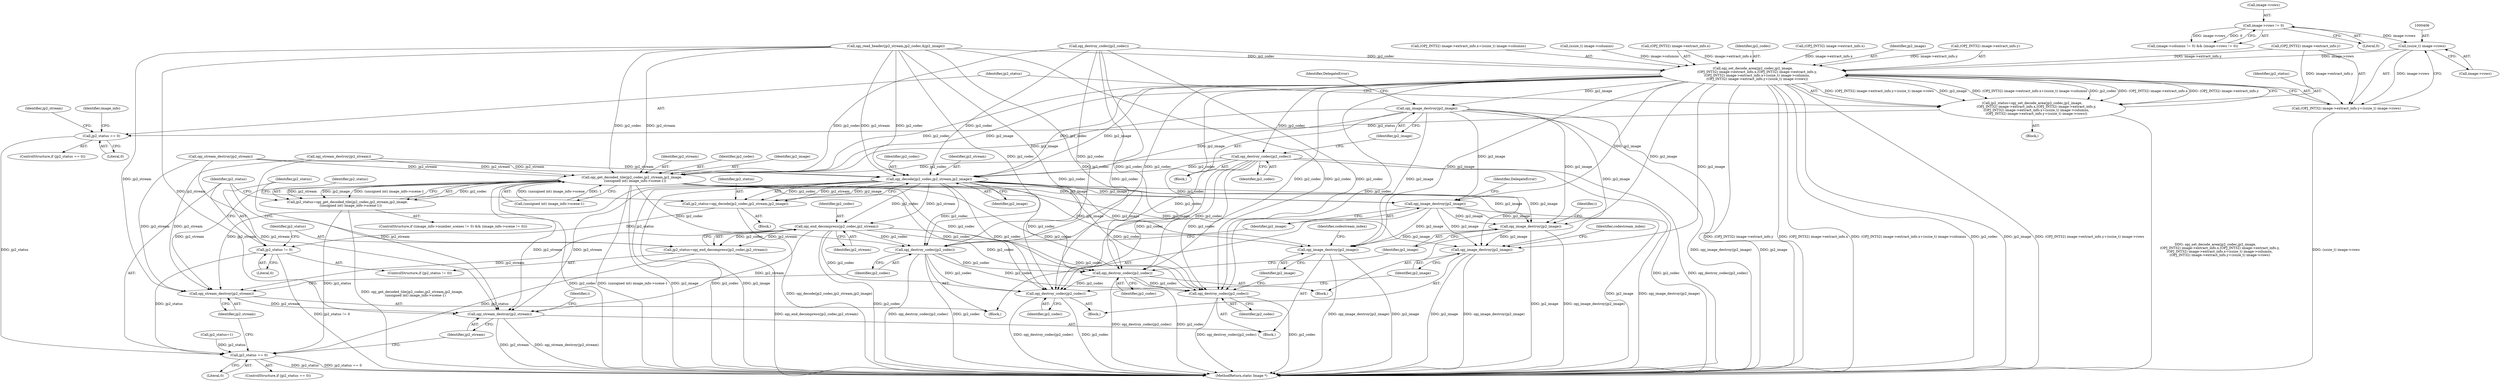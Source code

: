 digraph "0_ImageMagick_b0c5222ce31e8f941fa02ff9c7a040fb2db30dbc@pointer" {
"1000405" [label="(Call,(ssize_t) image->rows)"];
"1000359" [label="(Call,image->rows != 0)"];
"1000367" [label="(Call,opj_set_decode_area(jp2_codec,jp2_image,\n        (OPJ_INT32) image->extract_info.x,(OPJ_INT32) image->extract_info.y,\n        (OPJ_INT32) image->extract_info.x+(ssize_t) image->columns,\n        (OPJ_INT32) image->extract_info.y+(ssize_t) image->rows))"];
"1000365" [label="(Call,jp2_status=opj_set_decode_area(jp2_codec,jp2_image,\n        (OPJ_INT32) image->extract_info.x,(OPJ_INT32) image->extract_info.y,\n        (OPJ_INT32) image->extract_info.x+(ssize_t) image->columns,\n        (OPJ_INT32) image->extract_info.y+(ssize_t) image->rows))"];
"1000411" [label="(Call,jp2_status == 0)"];
"1000473" [label="(Call,jp2_status == 0)"];
"1000417" [label="(Call,opj_destroy_codec(jp2_codec))"];
"1000438" [label="(Call,opj_get_decoded_tile(jp2_codec,jp2_stream,jp2_image,\n      (unsigned int) image_info->scene-1))"];
"1000436" [label="(Call,jp2_status=opj_get_decoded_tile(jp2_codec,jp2_stream,jp2_image,\n      (unsigned int) image_info->scene-1))"];
"1000477" [label="(Call,opj_stream_destroy(jp2_stream))"];
"1000486" [label="(Call,opj_stream_destroy(jp2_stream))"];
"1000479" [label="(Call,opj_destroy_codec(jp2_codec))"];
"1000603" [label="(Call,opj_destroy_codec(jp2_codec))"];
"1000751" [label="(Call,opj_destroy_codec(jp2_codec))"];
"1001008" [label="(Call,opj_destroy_codec(jp2_codec))"];
"1000481" [label="(Call,opj_image_destroy(jp2_image))"];
"1000605" [label="(Call,opj_image_destroy(jp2_image))"];
"1000753" [label="(Call,opj_image_destroy(jp2_image))"];
"1001010" [label="(Call,opj_image_destroy(jp2_image))"];
"1000459" [label="(Call,opj_decode(jp2_codec,jp2_stream,jp2_image))"];
"1000457" [label="(Call,jp2_status=opj_decode(jp2_codec,jp2_stream,jp2_image))"];
"1000464" [label="(Call,jp2_status != 0)"];
"1000469" [label="(Call,opj_end_decompress(jp2_codec,jp2_stream))"];
"1000467" [label="(Call,jp2_status=opj_end_decompress(jp2_codec,jp2_stream))"];
"1000419" [label="(Call,opj_image_destroy(jp2_image))"];
"1000397" [label="(Call,(OPJ_INT32) image->extract_info.y+(ssize_t) image->rows)"];
"1000481" [label="(Call,opj_image_destroy(jp2_image))"];
"1000369" [label="(Identifier,jp2_image)"];
"1000353" [label="(Call,(image->columns != 0) && (image->rows != 0))"];
"1000754" [label="(Identifier,jp2_image)"];
"1001011" [label="(Identifier,jp2_image)"];
"1000420" [label="(Identifier,jp2_image)"];
"1000757" [label="(Identifier,codestream_index)"];
"1000458" [label="(Identifier,jp2_status)"];
"1000397" [label="(Call,(OPJ_INT32) image->extract_info.y+(ssize_t) image->rows)"];
"1000603" [label="(Call,opj_destroy_codec(jp2_codec))"];
"1000466" [label="(Literal,0)"];
"1000417" [label="(Call,opj_destroy_codec(jp2_codec))"];
"1000480" [label="(Identifier,jp2_codec)"];
"1000606" [label="(Identifier,jp2_image)"];
"1000478" [label="(Identifier,jp2_stream)"];
"1000457" [label="(Call,jp2_status=opj_decode(jp2_codec,jp2_stream,jp2_image))"];
"1000398" [label="(Call,(OPJ_INT32) image->extract_info.y)"];
"1000335" [label="(Call,opj_read_header(jp2_stream,jp2_codec,&jp2_image))"];
"1000349" [label="(Call,jp2_status=1)"];
"1001008" [label="(Call,opj_destroy_codec(jp2_codec))"];
"1000342" [label="(Call,opj_stream_destroy(jp2_stream))"];
"1000473" [label="(Call,jp2_status == 0)"];
"1000456" [label="(Block,)"];
"1000750" [label="(Block,)"];
"1000460" [label="(Identifier,jp2_codec)"];
"1000377" [label="(Call,(OPJ_INT32) image->extract_info.y)"];
"1000487" [label="(Identifier,jp2_stream)"];
"1001010" [label="(Call,opj_image_destroy(jp2_image))"];
"1000462" [label="(Identifier,jp2_image)"];
"1000419" [label="(Call,opj_image_destroy(jp2_image))"];
"1000441" [label="(Identifier,jp2_image)"];
"1000365" [label="(Call,jp2_status=opj_set_decode_area(jp2_codec,jp2_image,\n        (OPJ_INT32) image->extract_info.x,(OPJ_INT32) image->extract_info.y,\n        (OPJ_INT32) image->extract_info.x+(ssize_t) image->columns,\n        (OPJ_INT32) image->extract_info.y+(ssize_t) image->rows))"];
"1000753" [label="(Call,opj_image_destroy(jp2_image))"];
"1000384" [label="(Call,(OPJ_INT32) image->extract_info.x+(ssize_t) image->columns)"];
"1000410" [label="(ControlStructure,if (jp2_status == 0))"];
"1000605" [label="(Call,opj_image_destroy(jp2_image))"];
"1000416" [label="(Identifier,jp2_stream)"];
"1000470" [label="(Identifier,jp2_codec)"];
"1001014" [label="(Identifier,codestream_index)"];
"1000471" [label="(Identifier,jp2_stream)"];
"1000412" [label="(Identifier,jp2_status)"];
"1000422" [label="(Identifier,DelegateError)"];
"1000344" [label="(Call,opj_destroy_codec(jp2_codec))"];
"1000415" [label="(Call,opj_stream_destroy(jp2_stream))"];
"1000442" [label="(Call,(unsigned int) image_info->scene-1)"];
"1000370" [label="(Call,(OPJ_INT32) image->extract_info.x)"];
"1000366" [label="(Identifier,jp2_status)"];
"1000438" [label="(Call,opj_get_decoded_tile(jp2_codec,jp2_stream,jp2_image,\n      (unsigned int) image_info->scene-1))"];
"1000602" [label="(Block,)"];
"1000476" [label="(Block,)"];
"1000411" [label="(Call,jp2_status == 0)"];
"1000486" [label="(Call,opj_stream_destroy(jp2_stream))"];
"1000392" [label="(Call,(ssize_t) image->columns)"];
"1000368" [label="(Identifier,jp2_codec)"];
"1000752" [label="(Identifier,jp2_codec)"];
"1000359" [label="(Call,image->rows != 0)"];
"1000440" [label="(Identifier,jp2_stream)"];
"1000360" [label="(Call,image->rows)"];
"1001009" [label="(Identifier,jp2_codec)"];
"1000604" [label="(Identifier,jp2_codec)"];
"1000364" [label="(Block,)"];
"1000385" [label="(Call,(OPJ_INT32) image->extract_info.x)"];
"1000467" [label="(Call,jp2_status=opj_end_decompress(jp2_codec,jp2_stream))"];
"1000463" [label="(ControlStructure,if (jp2_status != 0))"];
"1000428" [label="(Identifier,image_info)"];
"1000459" [label="(Call,opj_decode(jp2_codec,jp2_stream,jp2_image))"];
"1000751" [label="(Call,opj_destroy_codec(jp2_codec))"];
"1000424" [label="(ControlStructure,if ((image_info->number_scenes != 0) && (image_info->scene != 0)))"];
"1000468" [label="(Identifier,jp2_status)"];
"1000367" [label="(Call,opj_set_decode_area(jp2_codec,jp2_image,\n        (OPJ_INT32) image->extract_info.x,(OPJ_INT32) image->extract_info.y,\n        (OPJ_INT32) image->extract_info.x+(ssize_t) image->columns,\n        (OPJ_INT32) image->extract_info.y+(ssize_t) image->rows))"];
"1000418" [label="(Identifier,jp2_codec)"];
"1000484" [label="(Identifier,DelegateError)"];
"1000437" [label="(Identifier,jp2_status)"];
"1000363" [label="(Literal,0)"];
"1000475" [label="(Literal,0)"];
"1000472" [label="(ControlStructure,if (jp2_status == 0))"];
"1000413" [label="(Literal,0)"];
"1000108" [label="(Block,)"];
"1000474" [label="(Identifier,jp2_status)"];
"1000500" [label="(Identifier,i)"];
"1001022" [label="(MethodReturn,static Image *)"];
"1000414" [label="(Block,)"];
"1000465" [label="(Identifier,jp2_status)"];
"1000490" [label="(Identifier,i)"];
"1000407" [label="(Call,image->rows)"];
"1000439" [label="(Identifier,jp2_codec)"];
"1000482" [label="(Identifier,jp2_image)"];
"1000461" [label="(Identifier,jp2_stream)"];
"1000405" [label="(Call,(ssize_t) image->rows)"];
"1000469" [label="(Call,opj_end_decompress(jp2_codec,jp2_stream))"];
"1000479" [label="(Call,opj_destroy_codec(jp2_codec))"];
"1000477" [label="(Call,opj_stream_destroy(jp2_stream))"];
"1000464" [label="(Call,jp2_status != 0)"];
"1000436" [label="(Call,jp2_status=opj_get_decoded_tile(jp2_codec,jp2_stream,jp2_image,\n      (unsigned int) image_info->scene-1))"];
"1000405" -> "1000397"  [label="AST: "];
"1000405" -> "1000407"  [label="CFG: "];
"1000406" -> "1000405"  [label="AST: "];
"1000407" -> "1000405"  [label="AST: "];
"1000397" -> "1000405"  [label="CFG: "];
"1000405" -> "1000367"  [label="DDG: image->rows"];
"1000405" -> "1000397"  [label="DDG: image->rows"];
"1000359" -> "1000405"  [label="DDG: image->rows"];
"1000359" -> "1000353"  [label="AST: "];
"1000359" -> "1000363"  [label="CFG: "];
"1000360" -> "1000359"  [label="AST: "];
"1000363" -> "1000359"  [label="AST: "];
"1000353" -> "1000359"  [label="CFG: "];
"1000359" -> "1000353"  [label="DDG: image->rows"];
"1000359" -> "1000353"  [label="DDG: 0"];
"1000367" -> "1000365"  [label="AST: "];
"1000367" -> "1000397"  [label="CFG: "];
"1000368" -> "1000367"  [label="AST: "];
"1000369" -> "1000367"  [label="AST: "];
"1000370" -> "1000367"  [label="AST: "];
"1000377" -> "1000367"  [label="AST: "];
"1000384" -> "1000367"  [label="AST: "];
"1000397" -> "1000367"  [label="AST: "];
"1000365" -> "1000367"  [label="CFG: "];
"1000367" -> "1001022"  [label="DDG: jp2_image"];
"1000367" -> "1001022"  [label="DDG: (OPJ_INT32) image->extract_info.y+(ssize_t) image->rows"];
"1000367" -> "1001022"  [label="DDG: (OPJ_INT32) image->extract_info.y"];
"1000367" -> "1001022"  [label="DDG: (OPJ_INT32) image->extract_info.x"];
"1000367" -> "1001022"  [label="DDG: (OPJ_INT32) image->extract_info.x+(ssize_t) image->columns"];
"1000367" -> "1001022"  [label="DDG: jp2_codec"];
"1000367" -> "1000365"  [label="DDG: (OPJ_INT32) image->extract_info.y+(ssize_t) image->rows"];
"1000367" -> "1000365"  [label="DDG: jp2_image"];
"1000367" -> "1000365"  [label="DDG: (OPJ_INT32) image->extract_info.x+(ssize_t) image->columns"];
"1000367" -> "1000365"  [label="DDG: jp2_codec"];
"1000367" -> "1000365"  [label="DDG: (OPJ_INT32) image->extract_info.x"];
"1000367" -> "1000365"  [label="DDG: (OPJ_INT32) image->extract_info.y"];
"1000344" -> "1000367"  [label="DDG: jp2_codec"];
"1000335" -> "1000367"  [label="DDG: jp2_codec"];
"1000370" -> "1000367"  [label="DDG: image->extract_info.x"];
"1000385" -> "1000367"  [label="DDG: image->extract_info.x"];
"1000377" -> "1000367"  [label="DDG: image->extract_info.y"];
"1000398" -> "1000367"  [label="DDG: image->extract_info.y"];
"1000392" -> "1000367"  [label="DDG: image->columns"];
"1000367" -> "1000417"  [label="DDG: jp2_codec"];
"1000367" -> "1000419"  [label="DDG: jp2_image"];
"1000367" -> "1000438"  [label="DDG: jp2_codec"];
"1000367" -> "1000438"  [label="DDG: jp2_image"];
"1000367" -> "1000459"  [label="DDG: jp2_codec"];
"1000367" -> "1000459"  [label="DDG: jp2_image"];
"1000367" -> "1000479"  [label="DDG: jp2_codec"];
"1000367" -> "1000481"  [label="DDG: jp2_image"];
"1000367" -> "1000603"  [label="DDG: jp2_codec"];
"1000367" -> "1000605"  [label="DDG: jp2_image"];
"1000367" -> "1000751"  [label="DDG: jp2_codec"];
"1000367" -> "1000753"  [label="DDG: jp2_image"];
"1000367" -> "1001008"  [label="DDG: jp2_codec"];
"1000367" -> "1001010"  [label="DDG: jp2_image"];
"1000365" -> "1000364"  [label="AST: "];
"1000366" -> "1000365"  [label="AST: "];
"1000412" -> "1000365"  [label="CFG: "];
"1000365" -> "1001022"  [label="DDG: opj_set_decode_area(jp2_codec,jp2_image,\n        (OPJ_INT32) image->extract_info.x,(OPJ_INT32) image->extract_info.y,\n        (OPJ_INT32) image->extract_info.x+(ssize_t) image->columns,\n        (OPJ_INT32) image->extract_info.y+(ssize_t) image->rows)"];
"1000365" -> "1000411"  [label="DDG: jp2_status"];
"1000411" -> "1000410"  [label="AST: "];
"1000411" -> "1000413"  [label="CFG: "];
"1000412" -> "1000411"  [label="AST: "];
"1000413" -> "1000411"  [label="AST: "];
"1000416" -> "1000411"  [label="CFG: "];
"1000428" -> "1000411"  [label="CFG: "];
"1000411" -> "1000473"  [label="DDG: jp2_status"];
"1000473" -> "1000472"  [label="AST: "];
"1000473" -> "1000475"  [label="CFG: "];
"1000474" -> "1000473"  [label="AST: "];
"1000475" -> "1000473"  [label="AST: "];
"1000478" -> "1000473"  [label="CFG: "];
"1000487" -> "1000473"  [label="CFG: "];
"1000473" -> "1001022"  [label="DDG: jp2_status"];
"1000473" -> "1001022"  [label="DDG: jp2_status == 0"];
"1000436" -> "1000473"  [label="DDG: jp2_status"];
"1000464" -> "1000473"  [label="DDG: jp2_status"];
"1000349" -> "1000473"  [label="DDG: jp2_status"];
"1000467" -> "1000473"  [label="DDG: jp2_status"];
"1000417" -> "1000414"  [label="AST: "];
"1000417" -> "1000418"  [label="CFG: "];
"1000418" -> "1000417"  [label="AST: "];
"1000420" -> "1000417"  [label="CFG: "];
"1000417" -> "1001022"  [label="DDG: jp2_codec"];
"1000417" -> "1001022"  [label="DDG: opj_destroy_codec(jp2_codec)"];
"1000417" -> "1000438"  [label="DDG: jp2_codec"];
"1000417" -> "1000459"  [label="DDG: jp2_codec"];
"1000417" -> "1000479"  [label="DDG: jp2_codec"];
"1000417" -> "1000603"  [label="DDG: jp2_codec"];
"1000417" -> "1000751"  [label="DDG: jp2_codec"];
"1000417" -> "1001008"  [label="DDG: jp2_codec"];
"1000438" -> "1000436"  [label="AST: "];
"1000438" -> "1000442"  [label="CFG: "];
"1000439" -> "1000438"  [label="AST: "];
"1000440" -> "1000438"  [label="AST: "];
"1000441" -> "1000438"  [label="AST: "];
"1000442" -> "1000438"  [label="AST: "];
"1000436" -> "1000438"  [label="CFG: "];
"1000438" -> "1001022"  [label="DDG: (unsigned int) image_info->scene-1"];
"1000438" -> "1001022"  [label="DDG: jp2_image"];
"1000438" -> "1001022"  [label="DDG: jp2_codec"];
"1000438" -> "1000436"  [label="DDG: jp2_codec"];
"1000438" -> "1000436"  [label="DDG: jp2_stream"];
"1000438" -> "1000436"  [label="DDG: jp2_image"];
"1000438" -> "1000436"  [label="DDG: (unsigned int) image_info->scene-1"];
"1000344" -> "1000438"  [label="DDG: jp2_codec"];
"1000335" -> "1000438"  [label="DDG: jp2_codec"];
"1000335" -> "1000438"  [label="DDG: jp2_stream"];
"1000342" -> "1000438"  [label="DDG: jp2_stream"];
"1000415" -> "1000438"  [label="DDG: jp2_stream"];
"1000419" -> "1000438"  [label="DDG: jp2_image"];
"1000442" -> "1000438"  [label="DDG: (unsigned int) image_info->scene"];
"1000442" -> "1000438"  [label="DDG: 1"];
"1000438" -> "1000477"  [label="DDG: jp2_stream"];
"1000438" -> "1000479"  [label="DDG: jp2_codec"];
"1000438" -> "1000481"  [label="DDG: jp2_image"];
"1000438" -> "1000486"  [label="DDG: jp2_stream"];
"1000438" -> "1000603"  [label="DDG: jp2_codec"];
"1000438" -> "1000605"  [label="DDG: jp2_image"];
"1000438" -> "1000751"  [label="DDG: jp2_codec"];
"1000438" -> "1000753"  [label="DDG: jp2_image"];
"1000438" -> "1001008"  [label="DDG: jp2_codec"];
"1000438" -> "1001010"  [label="DDG: jp2_image"];
"1000436" -> "1000424"  [label="AST: "];
"1000437" -> "1000436"  [label="AST: "];
"1000474" -> "1000436"  [label="CFG: "];
"1000436" -> "1001022"  [label="DDG: opj_get_decoded_tile(jp2_codec,jp2_stream,jp2_image,\n      (unsigned int) image_info->scene-1)"];
"1000477" -> "1000476"  [label="AST: "];
"1000477" -> "1000478"  [label="CFG: "];
"1000478" -> "1000477"  [label="AST: "];
"1000480" -> "1000477"  [label="CFG: "];
"1000459" -> "1000477"  [label="DDG: jp2_stream"];
"1000335" -> "1000477"  [label="DDG: jp2_stream"];
"1000342" -> "1000477"  [label="DDG: jp2_stream"];
"1000415" -> "1000477"  [label="DDG: jp2_stream"];
"1000469" -> "1000477"  [label="DDG: jp2_stream"];
"1000477" -> "1000486"  [label="DDG: jp2_stream"];
"1000486" -> "1000108"  [label="AST: "];
"1000486" -> "1000487"  [label="CFG: "];
"1000487" -> "1000486"  [label="AST: "];
"1000490" -> "1000486"  [label="CFG: "];
"1000486" -> "1001022"  [label="DDG: opj_stream_destroy(jp2_stream)"];
"1000486" -> "1001022"  [label="DDG: jp2_stream"];
"1000459" -> "1000486"  [label="DDG: jp2_stream"];
"1000335" -> "1000486"  [label="DDG: jp2_stream"];
"1000342" -> "1000486"  [label="DDG: jp2_stream"];
"1000415" -> "1000486"  [label="DDG: jp2_stream"];
"1000469" -> "1000486"  [label="DDG: jp2_stream"];
"1000479" -> "1000476"  [label="AST: "];
"1000479" -> "1000480"  [label="CFG: "];
"1000480" -> "1000479"  [label="AST: "];
"1000482" -> "1000479"  [label="CFG: "];
"1000479" -> "1001022"  [label="DDG: opj_destroy_codec(jp2_codec)"];
"1000479" -> "1001022"  [label="DDG: jp2_codec"];
"1000459" -> "1000479"  [label="DDG: jp2_codec"];
"1000335" -> "1000479"  [label="DDG: jp2_codec"];
"1000344" -> "1000479"  [label="DDG: jp2_codec"];
"1000469" -> "1000479"  [label="DDG: jp2_codec"];
"1000479" -> "1000603"  [label="DDG: jp2_codec"];
"1000479" -> "1000751"  [label="DDG: jp2_codec"];
"1000479" -> "1001008"  [label="DDG: jp2_codec"];
"1000603" -> "1000602"  [label="AST: "];
"1000603" -> "1000604"  [label="CFG: "];
"1000604" -> "1000603"  [label="AST: "];
"1000606" -> "1000603"  [label="CFG: "];
"1000603" -> "1001022"  [label="DDG: jp2_codec"];
"1000603" -> "1001022"  [label="DDG: opj_destroy_codec(jp2_codec)"];
"1000459" -> "1000603"  [label="DDG: jp2_codec"];
"1000335" -> "1000603"  [label="DDG: jp2_codec"];
"1000344" -> "1000603"  [label="DDG: jp2_codec"];
"1000469" -> "1000603"  [label="DDG: jp2_codec"];
"1000603" -> "1000751"  [label="DDG: jp2_codec"];
"1000603" -> "1001008"  [label="DDG: jp2_codec"];
"1000751" -> "1000750"  [label="AST: "];
"1000751" -> "1000752"  [label="CFG: "];
"1000752" -> "1000751"  [label="AST: "];
"1000754" -> "1000751"  [label="CFG: "];
"1000751" -> "1001022"  [label="DDG: opj_destroy_codec(jp2_codec)"];
"1000751" -> "1001022"  [label="DDG: jp2_codec"];
"1000459" -> "1000751"  [label="DDG: jp2_codec"];
"1000335" -> "1000751"  [label="DDG: jp2_codec"];
"1000344" -> "1000751"  [label="DDG: jp2_codec"];
"1000469" -> "1000751"  [label="DDG: jp2_codec"];
"1001008" -> "1000108"  [label="AST: "];
"1001008" -> "1001009"  [label="CFG: "];
"1001009" -> "1001008"  [label="AST: "];
"1001011" -> "1001008"  [label="CFG: "];
"1001008" -> "1001022"  [label="DDG: opj_destroy_codec(jp2_codec)"];
"1001008" -> "1001022"  [label="DDG: jp2_codec"];
"1000459" -> "1001008"  [label="DDG: jp2_codec"];
"1000335" -> "1001008"  [label="DDG: jp2_codec"];
"1000344" -> "1001008"  [label="DDG: jp2_codec"];
"1000469" -> "1001008"  [label="DDG: jp2_codec"];
"1000481" -> "1000476"  [label="AST: "];
"1000481" -> "1000482"  [label="CFG: "];
"1000482" -> "1000481"  [label="AST: "];
"1000484" -> "1000481"  [label="CFG: "];
"1000481" -> "1001022"  [label="DDG: opj_image_destroy(jp2_image)"];
"1000481" -> "1001022"  [label="DDG: jp2_image"];
"1000419" -> "1000481"  [label="DDG: jp2_image"];
"1000459" -> "1000481"  [label="DDG: jp2_image"];
"1000481" -> "1000605"  [label="DDG: jp2_image"];
"1000481" -> "1000753"  [label="DDG: jp2_image"];
"1000481" -> "1001010"  [label="DDG: jp2_image"];
"1000605" -> "1000602"  [label="AST: "];
"1000605" -> "1000606"  [label="CFG: "];
"1000606" -> "1000605"  [label="AST: "];
"1000500" -> "1000605"  [label="CFG: "];
"1000605" -> "1001022"  [label="DDG: opj_image_destroy(jp2_image)"];
"1000605" -> "1001022"  [label="DDG: jp2_image"];
"1000419" -> "1000605"  [label="DDG: jp2_image"];
"1000459" -> "1000605"  [label="DDG: jp2_image"];
"1000605" -> "1000753"  [label="DDG: jp2_image"];
"1000605" -> "1001010"  [label="DDG: jp2_image"];
"1000753" -> "1000750"  [label="AST: "];
"1000753" -> "1000754"  [label="CFG: "];
"1000754" -> "1000753"  [label="AST: "];
"1000757" -> "1000753"  [label="CFG: "];
"1000753" -> "1001022"  [label="DDG: jp2_image"];
"1000753" -> "1001022"  [label="DDG: opj_image_destroy(jp2_image)"];
"1000419" -> "1000753"  [label="DDG: jp2_image"];
"1000459" -> "1000753"  [label="DDG: jp2_image"];
"1001010" -> "1000108"  [label="AST: "];
"1001010" -> "1001011"  [label="CFG: "];
"1001011" -> "1001010"  [label="AST: "];
"1001014" -> "1001010"  [label="CFG: "];
"1001010" -> "1001022"  [label="DDG: jp2_image"];
"1001010" -> "1001022"  [label="DDG: opj_image_destroy(jp2_image)"];
"1000419" -> "1001010"  [label="DDG: jp2_image"];
"1000459" -> "1001010"  [label="DDG: jp2_image"];
"1000459" -> "1000457"  [label="AST: "];
"1000459" -> "1000462"  [label="CFG: "];
"1000460" -> "1000459"  [label="AST: "];
"1000461" -> "1000459"  [label="AST: "];
"1000462" -> "1000459"  [label="AST: "];
"1000457" -> "1000459"  [label="CFG: "];
"1000459" -> "1001022"  [label="DDG: jp2_codec"];
"1000459" -> "1001022"  [label="DDG: jp2_image"];
"1000459" -> "1000457"  [label="DDG: jp2_codec"];
"1000459" -> "1000457"  [label="DDG: jp2_stream"];
"1000459" -> "1000457"  [label="DDG: jp2_image"];
"1000344" -> "1000459"  [label="DDG: jp2_codec"];
"1000335" -> "1000459"  [label="DDG: jp2_codec"];
"1000335" -> "1000459"  [label="DDG: jp2_stream"];
"1000342" -> "1000459"  [label="DDG: jp2_stream"];
"1000415" -> "1000459"  [label="DDG: jp2_stream"];
"1000419" -> "1000459"  [label="DDG: jp2_image"];
"1000459" -> "1000469"  [label="DDG: jp2_codec"];
"1000459" -> "1000469"  [label="DDG: jp2_stream"];
"1000457" -> "1000456"  [label="AST: "];
"1000458" -> "1000457"  [label="AST: "];
"1000465" -> "1000457"  [label="CFG: "];
"1000457" -> "1001022"  [label="DDG: opj_decode(jp2_codec,jp2_stream,jp2_image)"];
"1000457" -> "1000464"  [label="DDG: jp2_status"];
"1000464" -> "1000463"  [label="AST: "];
"1000464" -> "1000466"  [label="CFG: "];
"1000465" -> "1000464"  [label="AST: "];
"1000466" -> "1000464"  [label="AST: "];
"1000468" -> "1000464"  [label="CFG: "];
"1000474" -> "1000464"  [label="CFG: "];
"1000464" -> "1001022"  [label="DDG: jp2_status != 0"];
"1000469" -> "1000467"  [label="AST: "];
"1000469" -> "1000471"  [label="CFG: "];
"1000470" -> "1000469"  [label="AST: "];
"1000471" -> "1000469"  [label="AST: "];
"1000467" -> "1000469"  [label="CFG: "];
"1000469" -> "1001022"  [label="DDG: jp2_codec"];
"1000469" -> "1000467"  [label="DDG: jp2_codec"];
"1000469" -> "1000467"  [label="DDG: jp2_stream"];
"1000467" -> "1000463"  [label="AST: "];
"1000468" -> "1000467"  [label="AST: "];
"1000474" -> "1000467"  [label="CFG: "];
"1000467" -> "1001022"  [label="DDG: opj_end_decompress(jp2_codec,jp2_stream)"];
"1000419" -> "1000414"  [label="AST: "];
"1000419" -> "1000420"  [label="CFG: "];
"1000420" -> "1000419"  [label="AST: "];
"1000422" -> "1000419"  [label="CFG: "];
"1000419" -> "1001022"  [label="DDG: jp2_image"];
"1000419" -> "1001022"  [label="DDG: opj_image_destroy(jp2_image)"];
"1000398" -> "1000397"  [label="AST: "];
"1000397" -> "1001022"  [label="DDG: (ssize_t) image->rows"];
"1000398" -> "1000397"  [label="DDG: image->extract_info.y"];
}
